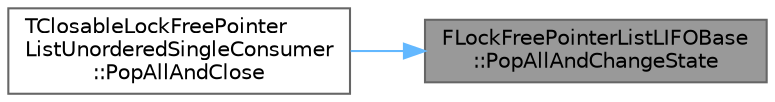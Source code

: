 digraph "FLockFreePointerListLIFOBase::PopAllAndChangeState"
{
 // INTERACTIVE_SVG=YES
 // LATEX_PDF_SIZE
  bgcolor="transparent";
  edge [fontname=Helvetica,fontsize=10,labelfontname=Helvetica,labelfontsize=10];
  node [fontname=Helvetica,fontsize=10,shape=box,height=0.2,width=0.4];
  rankdir="RL";
  Node1 [id="Node000001",label="FLockFreePointerListLIFOBase\l::PopAllAndChangeState",height=0.2,width=0.4,color="gray40", fillcolor="grey60", style="filled", fontcolor="black",tooltip=" "];
  Node1 -> Node2 [id="edge1_Node000001_Node000002",dir="back",color="steelblue1",style="solid",tooltip=" "];
  Node2 [id="Node000002",label="TClosableLockFreePointer\lListUnorderedSingleConsumer\l::PopAllAndClose",height=0.2,width=0.4,color="grey40", fillcolor="white", style="filled",URL="$d1/d2a/classTClosableLockFreePointerListUnorderedSingleConsumer.html#a48925447734a864f65b4df3a6f4aeeae",tooltip="Pop all items from the list and atomically close it."];
}
